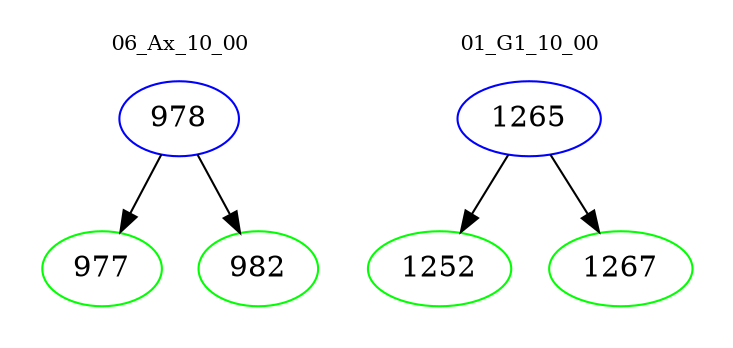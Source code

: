 digraph{
subgraph cluster_0 {
color = white
label = "06_Ax_10_00";
fontsize=10;
T0_978 [label="978", color="blue"]
T0_978 -> T0_977 [color="black"]
T0_977 [label="977", color="green"]
T0_978 -> T0_982 [color="black"]
T0_982 [label="982", color="green"]
}
subgraph cluster_1 {
color = white
label = "01_G1_10_00";
fontsize=10;
T1_1265 [label="1265", color="blue"]
T1_1265 -> T1_1252 [color="black"]
T1_1252 [label="1252", color="green"]
T1_1265 -> T1_1267 [color="black"]
T1_1267 [label="1267", color="green"]
}
}
